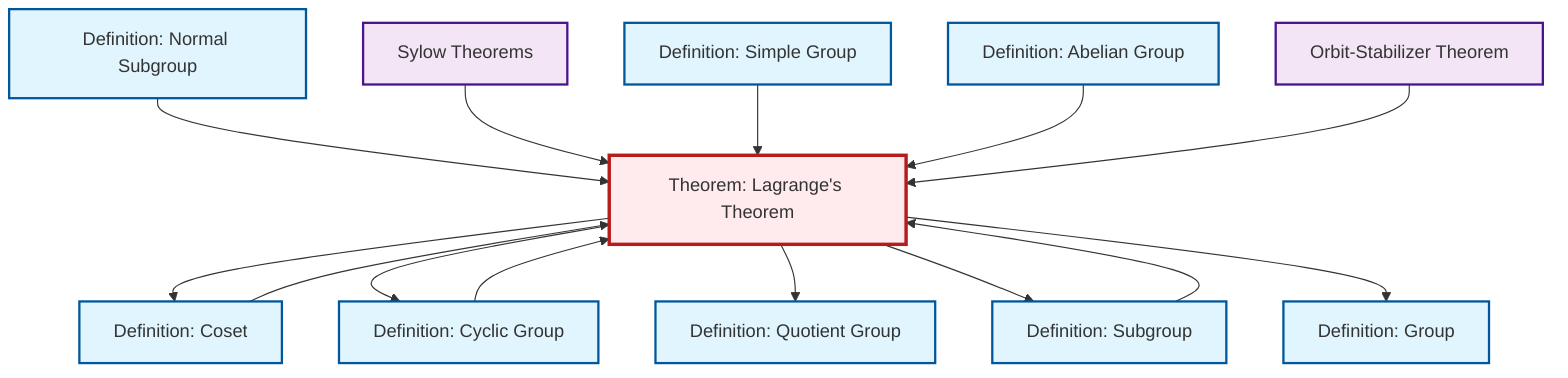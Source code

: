 graph TD
    classDef definition fill:#e1f5fe,stroke:#01579b,stroke-width:2px
    classDef theorem fill:#f3e5f5,stroke:#4a148c,stroke-width:2px
    classDef axiom fill:#fff3e0,stroke:#e65100,stroke-width:2px
    classDef example fill:#e8f5e9,stroke:#1b5e20,stroke-width:2px
    classDef current fill:#ffebee,stroke:#b71c1c,stroke-width:3px
    def-quotient-group["Definition: Quotient Group"]:::definition
    def-abelian-group["Definition: Abelian Group"]:::definition
    def-subgroup["Definition: Subgroup"]:::definition
    def-simple-group["Definition: Simple Group"]:::definition
    def-cyclic-group["Definition: Cyclic Group"]:::definition
    def-group["Definition: Group"]:::definition
    thm-sylow["Sylow Theorems"]:::theorem
    def-normal-subgroup["Definition: Normal Subgroup"]:::definition
    thm-orbit-stabilizer["Orbit-Stabilizer Theorem"]:::theorem
    def-coset["Definition: Coset"]:::definition
    thm-lagrange["Theorem: Lagrange's Theorem"]:::theorem
    def-normal-subgroup --> thm-lagrange
    thm-sylow --> thm-lagrange
    def-simple-group --> thm-lagrange
    def-subgroup --> thm-lagrange
    def-abelian-group --> thm-lagrange
    thm-lagrange --> def-coset
    thm-lagrange --> def-cyclic-group
    thm-orbit-stabilizer --> thm-lagrange
    def-coset --> thm-lagrange
    thm-lagrange --> def-quotient-group
    def-cyclic-group --> thm-lagrange
    thm-lagrange --> def-subgroup
    thm-lagrange --> def-group
    class thm-lagrange current